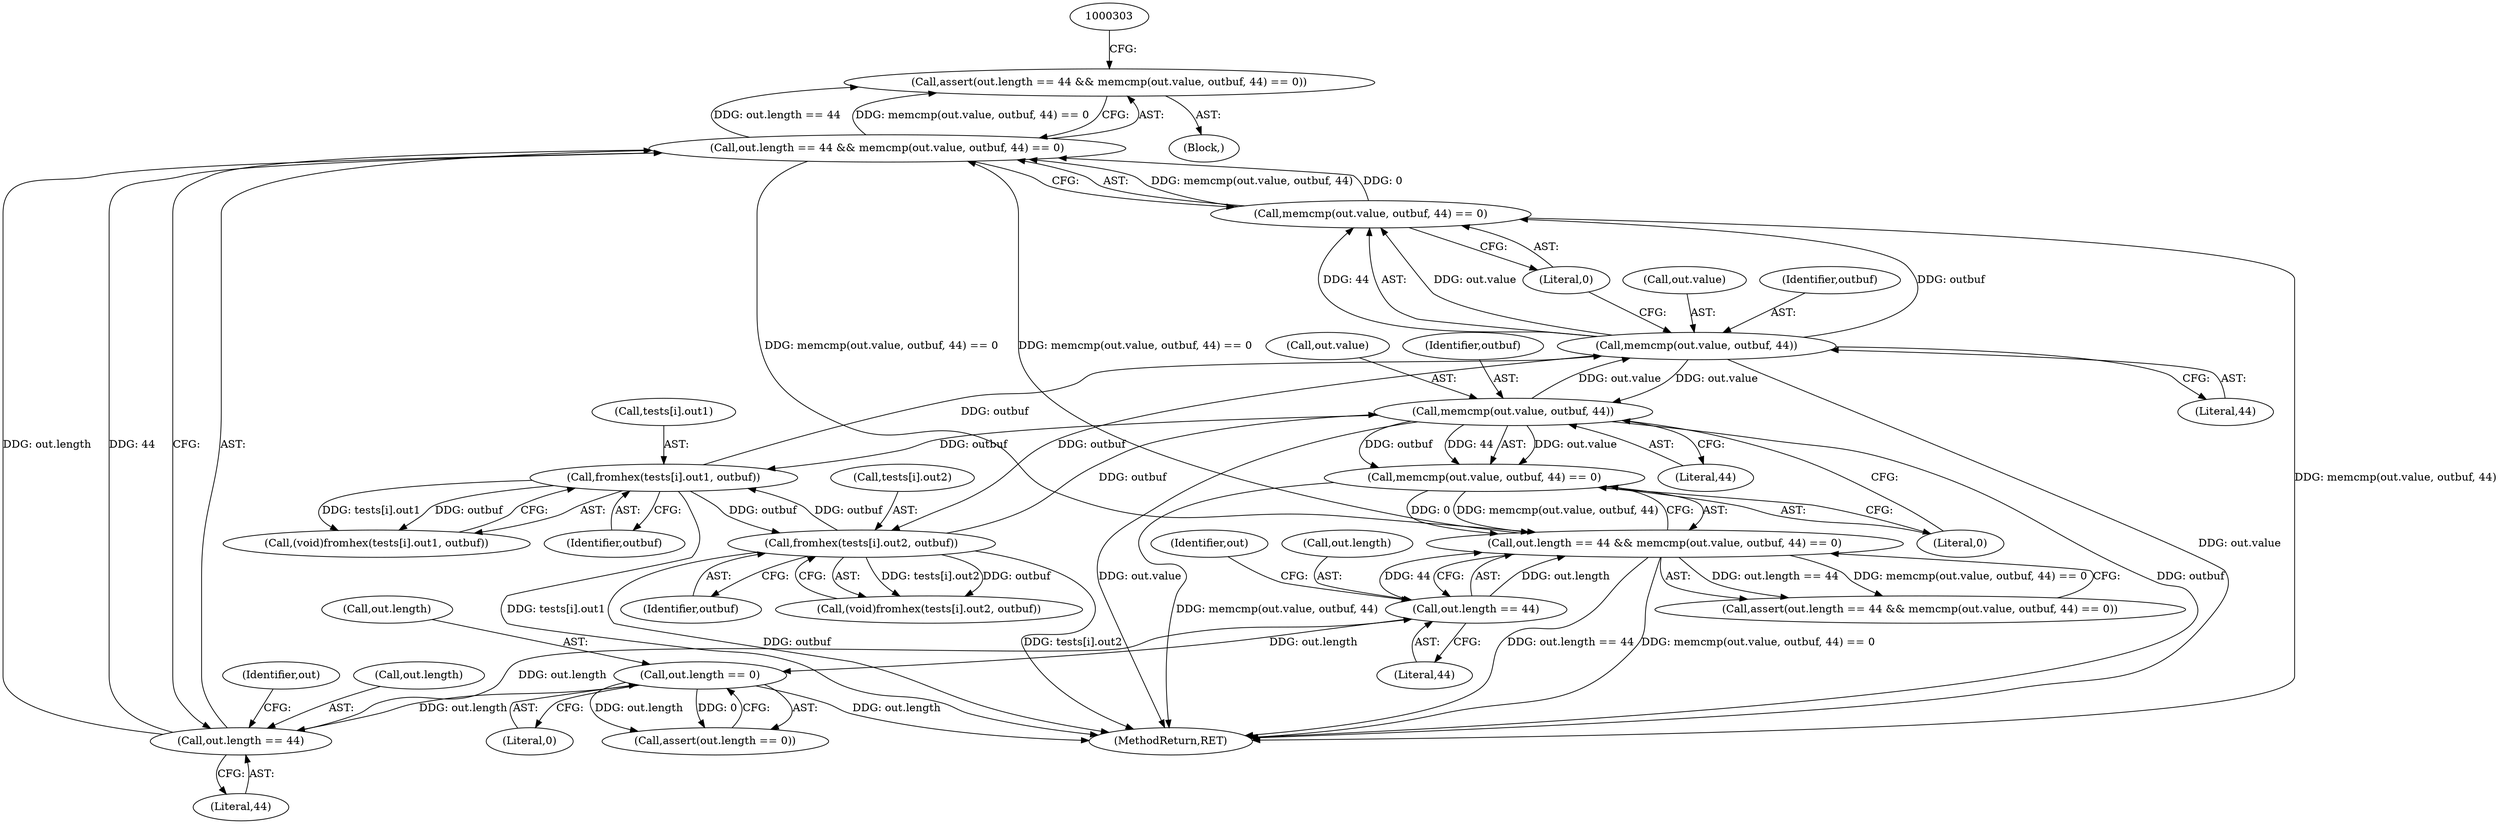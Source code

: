 digraph "0_krb5_82dc33da50338ac84c7b4102dc6513d897d0506a_11@API" {
"1000287" [label="(Call,assert(out.length == 44 && memcmp(out.value, outbuf, 44) == 0))"];
"1000288" [label="(Call,out.length == 44 && memcmp(out.value, outbuf, 44) == 0)"];
"1000289" [label="(Call,out.length == 44)"];
"1000386" [label="(Call,out.length == 0)"];
"1000349" [label="(Call,out.length == 44)"];
"1000348" [label="(Call,out.length == 44 && memcmp(out.value, outbuf, 44) == 0)"];
"1000354" [label="(Call,memcmp(out.value, outbuf, 44) == 0)"];
"1000355" [label="(Call,memcmp(out.value, outbuf, 44))"];
"1000295" [label="(Call,memcmp(out.value, outbuf, 44))"];
"1000280" [label="(Call,fromhex(tests[i].out1, outbuf))"];
"1000340" [label="(Call,fromhex(tests[i].out2, outbuf))"];
"1000294" [label="(Call,memcmp(out.value, outbuf, 44) == 0)"];
"1000300" [label="(Literal,44)"];
"1000354" [label="(Call,memcmp(out.value, outbuf, 44) == 0)"];
"1000340" [label="(Call,fromhex(tests[i].out2, outbuf))"];
"1000288" [label="(Call,out.length == 44 && memcmp(out.value, outbuf, 44) == 0)"];
"1000295" [label="(Call,memcmp(out.value, outbuf, 44))"];
"1000357" [label="(Identifier,out)"];
"1000386" [label="(Call,out.length == 0)"];
"1000294" [label="(Call,memcmp(out.value, outbuf, 44) == 0)"];
"1000280" [label="(Call,fromhex(tests[i].out1, outbuf))"];
"1000406" [label="(MethodReturn,RET)"];
"1000360" [label="(Literal,44)"];
"1000286" [label="(Identifier,outbuf)"];
"1000297" [label="(Identifier,out)"];
"1000296" [label="(Call,out.value)"];
"1000281" [label="(Call,tests[i].out1)"];
"1000299" [label="(Identifier,outbuf)"];
"1000338" [label="(Call,(void)fromhex(tests[i].out2, outbuf))"];
"1000348" [label="(Call,out.length == 44 && memcmp(out.value, outbuf, 44) == 0)"];
"1000290" [label="(Call,out.length)"];
"1000390" [label="(Literal,0)"];
"1000350" [label="(Call,out.length)"];
"1000289" [label="(Call,out.length == 44)"];
"1000278" [label="(Call,(void)fromhex(tests[i].out1, outbuf))"];
"1000385" [label="(Call,assert(out.length == 0))"];
"1000359" [label="(Identifier,outbuf)"];
"1000349" [label="(Call,out.length == 44)"];
"1000346" [label="(Identifier,outbuf)"];
"1000341" [label="(Call,tests[i].out2)"];
"1000301" [label="(Literal,0)"];
"1000347" [label="(Call,assert(out.length == 44 && memcmp(out.value, outbuf, 44) == 0))"];
"1000287" [label="(Call,assert(out.length == 44 && memcmp(out.value, outbuf, 44) == 0))"];
"1000355" [label="(Call,memcmp(out.value, outbuf, 44))"];
"1000183" [label="(Block,)"];
"1000356" [label="(Call,out.value)"];
"1000353" [label="(Literal,44)"];
"1000361" [label="(Literal,0)"];
"1000293" [label="(Literal,44)"];
"1000387" [label="(Call,out.length)"];
"1000287" -> "1000183"  [label="AST: "];
"1000287" -> "1000288"  [label="CFG: "];
"1000288" -> "1000287"  [label="AST: "];
"1000303" -> "1000287"  [label="CFG: "];
"1000288" -> "1000287"  [label="DDG: out.length == 44"];
"1000288" -> "1000287"  [label="DDG: memcmp(out.value, outbuf, 44) == 0"];
"1000288" -> "1000289"  [label="CFG: "];
"1000288" -> "1000294"  [label="CFG: "];
"1000289" -> "1000288"  [label="AST: "];
"1000294" -> "1000288"  [label="AST: "];
"1000289" -> "1000288"  [label="DDG: out.length"];
"1000289" -> "1000288"  [label="DDG: 44"];
"1000348" -> "1000288"  [label="DDG: memcmp(out.value, outbuf, 44) == 0"];
"1000294" -> "1000288"  [label="DDG: memcmp(out.value, outbuf, 44)"];
"1000294" -> "1000288"  [label="DDG: 0"];
"1000288" -> "1000348"  [label="DDG: memcmp(out.value, outbuf, 44) == 0"];
"1000289" -> "1000293"  [label="CFG: "];
"1000290" -> "1000289"  [label="AST: "];
"1000293" -> "1000289"  [label="AST: "];
"1000297" -> "1000289"  [label="CFG: "];
"1000386" -> "1000289"  [label="DDG: out.length"];
"1000289" -> "1000349"  [label="DDG: out.length"];
"1000386" -> "1000385"  [label="AST: "];
"1000386" -> "1000390"  [label="CFG: "];
"1000387" -> "1000386"  [label="AST: "];
"1000390" -> "1000386"  [label="AST: "];
"1000385" -> "1000386"  [label="CFG: "];
"1000386" -> "1000406"  [label="DDG: out.length"];
"1000386" -> "1000385"  [label="DDG: out.length"];
"1000386" -> "1000385"  [label="DDG: 0"];
"1000349" -> "1000386"  [label="DDG: out.length"];
"1000349" -> "1000348"  [label="AST: "];
"1000349" -> "1000353"  [label="CFG: "];
"1000350" -> "1000349"  [label="AST: "];
"1000353" -> "1000349"  [label="AST: "];
"1000357" -> "1000349"  [label="CFG: "];
"1000348" -> "1000349"  [label="CFG: "];
"1000349" -> "1000348"  [label="DDG: out.length"];
"1000349" -> "1000348"  [label="DDG: 44"];
"1000348" -> "1000347"  [label="AST: "];
"1000348" -> "1000354"  [label="CFG: "];
"1000354" -> "1000348"  [label="AST: "];
"1000347" -> "1000348"  [label="CFG: "];
"1000348" -> "1000406"  [label="DDG: out.length == 44"];
"1000348" -> "1000406"  [label="DDG: memcmp(out.value, outbuf, 44) == 0"];
"1000348" -> "1000347"  [label="DDG: out.length == 44"];
"1000348" -> "1000347"  [label="DDG: memcmp(out.value, outbuf, 44) == 0"];
"1000354" -> "1000348"  [label="DDG: memcmp(out.value, outbuf, 44)"];
"1000354" -> "1000348"  [label="DDG: 0"];
"1000354" -> "1000361"  [label="CFG: "];
"1000355" -> "1000354"  [label="AST: "];
"1000361" -> "1000354"  [label="AST: "];
"1000354" -> "1000406"  [label="DDG: memcmp(out.value, outbuf, 44)"];
"1000355" -> "1000354"  [label="DDG: out.value"];
"1000355" -> "1000354"  [label="DDG: outbuf"];
"1000355" -> "1000354"  [label="DDG: 44"];
"1000355" -> "1000360"  [label="CFG: "];
"1000356" -> "1000355"  [label="AST: "];
"1000359" -> "1000355"  [label="AST: "];
"1000360" -> "1000355"  [label="AST: "];
"1000361" -> "1000355"  [label="CFG: "];
"1000355" -> "1000406"  [label="DDG: out.value"];
"1000355" -> "1000406"  [label="DDG: outbuf"];
"1000355" -> "1000280"  [label="DDG: outbuf"];
"1000355" -> "1000295"  [label="DDG: out.value"];
"1000295" -> "1000355"  [label="DDG: out.value"];
"1000340" -> "1000355"  [label="DDG: outbuf"];
"1000295" -> "1000294"  [label="AST: "];
"1000295" -> "1000300"  [label="CFG: "];
"1000296" -> "1000295"  [label="AST: "];
"1000299" -> "1000295"  [label="AST: "];
"1000300" -> "1000295"  [label="AST: "];
"1000301" -> "1000295"  [label="CFG: "];
"1000295" -> "1000406"  [label="DDG: out.value"];
"1000295" -> "1000294"  [label="DDG: out.value"];
"1000295" -> "1000294"  [label="DDG: outbuf"];
"1000295" -> "1000294"  [label="DDG: 44"];
"1000280" -> "1000295"  [label="DDG: outbuf"];
"1000295" -> "1000340"  [label="DDG: outbuf"];
"1000280" -> "1000278"  [label="AST: "];
"1000280" -> "1000286"  [label="CFG: "];
"1000281" -> "1000280"  [label="AST: "];
"1000286" -> "1000280"  [label="AST: "];
"1000278" -> "1000280"  [label="CFG: "];
"1000280" -> "1000406"  [label="DDG: tests[i].out1"];
"1000280" -> "1000278"  [label="DDG: tests[i].out1"];
"1000280" -> "1000278"  [label="DDG: outbuf"];
"1000340" -> "1000280"  [label="DDG: outbuf"];
"1000280" -> "1000340"  [label="DDG: outbuf"];
"1000340" -> "1000338"  [label="AST: "];
"1000340" -> "1000346"  [label="CFG: "];
"1000341" -> "1000340"  [label="AST: "];
"1000346" -> "1000340"  [label="AST: "];
"1000338" -> "1000340"  [label="CFG: "];
"1000340" -> "1000406"  [label="DDG: outbuf"];
"1000340" -> "1000406"  [label="DDG: tests[i].out2"];
"1000340" -> "1000338"  [label="DDG: tests[i].out2"];
"1000340" -> "1000338"  [label="DDG: outbuf"];
"1000294" -> "1000301"  [label="CFG: "];
"1000301" -> "1000294"  [label="AST: "];
"1000294" -> "1000406"  [label="DDG: memcmp(out.value, outbuf, 44)"];
}
